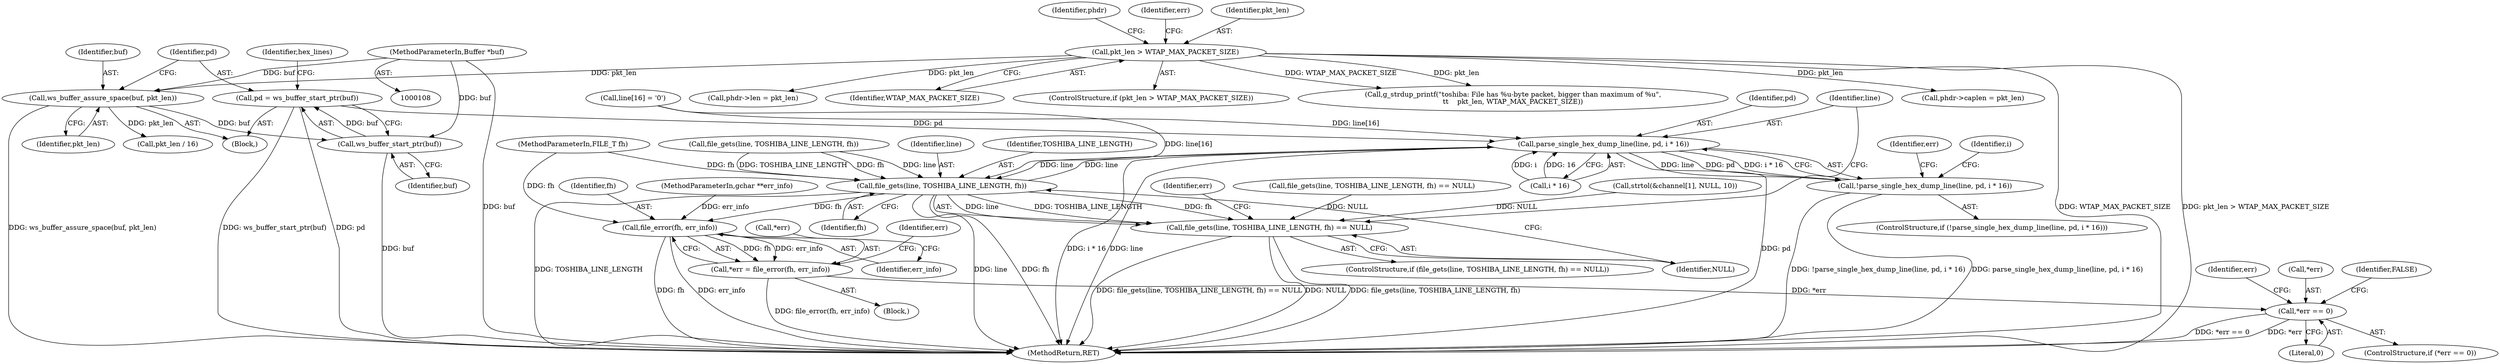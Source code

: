 digraph "0_wireshark_5efb45231671baa2db2011d8f67f9d6e72bc455b@pointer" {
"1000402" [label="(Call,pd = ws_buffer_start_ptr(buf))"];
"1000404" [label="(Call,ws_buffer_start_ptr(buf))"];
"1000399" [label="(Call,ws_buffer_assure_space(buf, pkt_len))"];
"1000111" [label="(MethodParameterIn,Buffer *buf)"];
"1000258" [label="(Call,pkt_len > WTAP_MAX_PACKET_SIZE)"];
"1000456" [label="(Call,parse_single_hex_dump_line(line, pd, i * 16))"];
"1000430" [label="(Call,file_gets(line, TOSHIBA_LINE_LENGTH, fh))"];
"1000429" [label="(Call,file_gets(line, TOSHIBA_LINE_LENGTH, fh) == NULL)"];
"1000439" [label="(Call,file_error(fh, err_info))"];
"1000436" [label="(Call,*err = file_error(fh, err_info))"];
"1000443" [label="(Call,*err == 0)"];
"1000455" [label="(Call,!parse_single_hex_dump_line(line, pd, i * 16))"];
"1000258" [label="(Call,pkt_len > WTAP_MAX_PACKET_SIZE)"];
"1000465" [label="(Identifier,err)"];
"1000400" [label="(Identifier,buf)"];
"1000438" [label="(Identifier,err)"];
"1000440" [label="(Identifier,fh)"];
"1000409" [label="(Call,pkt_len / 16)"];
"1000455" [label="(Call,!parse_single_hex_dump_line(line, pd, i * 16))"];
"1000114" [label="(Block,)"];
"1000443" [label="(Call,*err == 0)"];
"1000476" [label="(MethodReturn,RET)"];
"1000277" [label="(Identifier,phdr)"];
"1000436" [label="(Call,*err = file_error(fh, err_info))"];
"1000454" [label="(ControlStructure,if (!parse_single_hex_dump_line(line, pd, i * 16)))"];
"1000435" [label="(Block,)"];
"1000264" [label="(Identifier,err)"];
"1000458" [label="(Identifier,pd)"];
"1000399" [label="(Call,ws_buffer_assure_space(buf, pkt_len))"];
"1000433" [label="(Identifier,fh)"];
"1000257" [label="(ControlStructure,if (pkt_len > WTAP_MAX_PACKET_SIZE))"];
"1000429" [label="(Call,file_gets(line, TOSHIBA_LINE_LENGTH, fh) == NULL)"];
"1000198" [label="(Call,file_gets(line, TOSHIBA_LINE_LENGTH, fh))"];
"1000439" [label="(Call,file_error(fh, err_info))"];
"1000453" [label="(Identifier,FALSE)"];
"1000269" [label="(Call,g_strdup_printf(\"toshiba: File has %u-byte packet, bigger than maximum of %u\",\n\t\t    pkt_len, WTAP_MAX_PACKET_SIZE))"];
"1000441" [label="(Identifier,err_info)"];
"1000311" [label="(Call,phdr->caplen = pkt_len)"];
"1000442" [label="(ControlStructure,if (*err == 0))"];
"1000197" [label="(Call,file_gets(line, TOSHIBA_LINE_LENGTH, fh) == NULL)"];
"1000457" [label="(Identifier,line)"];
"1000402" [label="(Call,pd = ws_buffer_start_ptr(buf))"];
"1000259" [label="(Identifier,pkt_len)"];
"1000428" [label="(ControlStructure,if (file_gets(line, TOSHIBA_LINE_LENGTH, fh) == NULL))"];
"1000431" [label="(Identifier,line)"];
"1000407" [label="(Identifier,hex_lines)"];
"1000405" [label="(Identifier,buf)"];
"1000351" [label="(Call,strtol(&channel[1], NULL, 10))"];
"1000432" [label="(Identifier,TOSHIBA_LINE_LENGTH)"];
"1000111" [label="(MethodParameterIn,Buffer *buf)"];
"1000260" [label="(Identifier,WTAP_MAX_PACKET_SIZE)"];
"1000446" [label="(Literal,0)"];
"1000437" [label="(Call,*err)"];
"1000456" [label="(Call,parse_single_hex_dump_line(line, pd, i * 16))"];
"1000113" [label="(MethodParameterIn,gchar **err_info)"];
"1000450" [label="(Identifier,err)"];
"1000109" [label="(MethodParameterIn,FILE_T fh)"];
"1000430" [label="(Call,file_gets(line, TOSHIBA_LINE_LENGTH, fh))"];
"1000445" [label="(Identifier,err)"];
"1000434" [label="(Identifier,NULL)"];
"1000401" [label="(Identifier,pkt_len)"];
"1000426" [label="(Identifier,i)"];
"1000404" [label="(Call,ws_buffer_start_ptr(buf))"];
"1000444" [label="(Call,*err)"];
"1000316" [label="(Call,phdr->len = pkt_len)"];
"1000222" [label="(Call,line[16] = '\0')"];
"1000459" [label="(Call,i * 16)"];
"1000403" [label="(Identifier,pd)"];
"1000402" -> "1000114"  [label="AST: "];
"1000402" -> "1000404"  [label="CFG: "];
"1000403" -> "1000402"  [label="AST: "];
"1000404" -> "1000402"  [label="AST: "];
"1000407" -> "1000402"  [label="CFG: "];
"1000402" -> "1000476"  [label="DDG: ws_buffer_start_ptr(buf)"];
"1000402" -> "1000476"  [label="DDG: pd"];
"1000404" -> "1000402"  [label="DDG: buf"];
"1000402" -> "1000456"  [label="DDG: pd"];
"1000404" -> "1000405"  [label="CFG: "];
"1000405" -> "1000404"  [label="AST: "];
"1000404" -> "1000476"  [label="DDG: buf"];
"1000399" -> "1000404"  [label="DDG: buf"];
"1000111" -> "1000404"  [label="DDG: buf"];
"1000399" -> "1000114"  [label="AST: "];
"1000399" -> "1000401"  [label="CFG: "];
"1000400" -> "1000399"  [label="AST: "];
"1000401" -> "1000399"  [label="AST: "];
"1000403" -> "1000399"  [label="CFG: "];
"1000399" -> "1000476"  [label="DDG: ws_buffer_assure_space(buf, pkt_len)"];
"1000111" -> "1000399"  [label="DDG: buf"];
"1000258" -> "1000399"  [label="DDG: pkt_len"];
"1000399" -> "1000409"  [label="DDG: pkt_len"];
"1000111" -> "1000108"  [label="AST: "];
"1000111" -> "1000476"  [label="DDG: buf"];
"1000258" -> "1000257"  [label="AST: "];
"1000258" -> "1000260"  [label="CFG: "];
"1000259" -> "1000258"  [label="AST: "];
"1000260" -> "1000258"  [label="AST: "];
"1000264" -> "1000258"  [label="CFG: "];
"1000277" -> "1000258"  [label="CFG: "];
"1000258" -> "1000476"  [label="DDG: WTAP_MAX_PACKET_SIZE"];
"1000258" -> "1000476"  [label="DDG: pkt_len > WTAP_MAX_PACKET_SIZE"];
"1000258" -> "1000269"  [label="DDG: pkt_len"];
"1000258" -> "1000269"  [label="DDG: WTAP_MAX_PACKET_SIZE"];
"1000258" -> "1000311"  [label="DDG: pkt_len"];
"1000258" -> "1000316"  [label="DDG: pkt_len"];
"1000456" -> "1000455"  [label="AST: "];
"1000456" -> "1000459"  [label="CFG: "];
"1000457" -> "1000456"  [label="AST: "];
"1000458" -> "1000456"  [label="AST: "];
"1000459" -> "1000456"  [label="AST: "];
"1000455" -> "1000456"  [label="CFG: "];
"1000456" -> "1000476"  [label="DDG: i * 16"];
"1000456" -> "1000476"  [label="DDG: line"];
"1000456" -> "1000476"  [label="DDG: pd"];
"1000456" -> "1000430"  [label="DDG: line"];
"1000456" -> "1000455"  [label="DDG: line"];
"1000456" -> "1000455"  [label="DDG: pd"];
"1000456" -> "1000455"  [label="DDG: i * 16"];
"1000222" -> "1000456"  [label="DDG: line[16]"];
"1000430" -> "1000456"  [label="DDG: line"];
"1000459" -> "1000456"  [label="DDG: i"];
"1000459" -> "1000456"  [label="DDG: 16"];
"1000430" -> "1000429"  [label="AST: "];
"1000430" -> "1000433"  [label="CFG: "];
"1000431" -> "1000430"  [label="AST: "];
"1000432" -> "1000430"  [label="AST: "];
"1000433" -> "1000430"  [label="AST: "];
"1000434" -> "1000430"  [label="CFG: "];
"1000430" -> "1000476"  [label="DDG: TOSHIBA_LINE_LENGTH"];
"1000430" -> "1000476"  [label="DDG: line"];
"1000430" -> "1000476"  [label="DDG: fh"];
"1000430" -> "1000429"  [label="DDG: line"];
"1000430" -> "1000429"  [label="DDG: TOSHIBA_LINE_LENGTH"];
"1000430" -> "1000429"  [label="DDG: fh"];
"1000222" -> "1000430"  [label="DDG: line[16]"];
"1000198" -> "1000430"  [label="DDG: line"];
"1000198" -> "1000430"  [label="DDG: TOSHIBA_LINE_LENGTH"];
"1000198" -> "1000430"  [label="DDG: fh"];
"1000109" -> "1000430"  [label="DDG: fh"];
"1000430" -> "1000439"  [label="DDG: fh"];
"1000429" -> "1000428"  [label="AST: "];
"1000429" -> "1000434"  [label="CFG: "];
"1000434" -> "1000429"  [label="AST: "];
"1000438" -> "1000429"  [label="CFG: "];
"1000457" -> "1000429"  [label="CFG: "];
"1000429" -> "1000476"  [label="DDG: NULL"];
"1000429" -> "1000476"  [label="DDG: file_gets(line, TOSHIBA_LINE_LENGTH, fh)"];
"1000429" -> "1000476"  [label="DDG: file_gets(line, TOSHIBA_LINE_LENGTH, fh) == NULL"];
"1000351" -> "1000429"  [label="DDG: NULL"];
"1000197" -> "1000429"  [label="DDG: NULL"];
"1000439" -> "1000436"  [label="AST: "];
"1000439" -> "1000441"  [label="CFG: "];
"1000440" -> "1000439"  [label="AST: "];
"1000441" -> "1000439"  [label="AST: "];
"1000436" -> "1000439"  [label="CFG: "];
"1000439" -> "1000476"  [label="DDG: fh"];
"1000439" -> "1000476"  [label="DDG: err_info"];
"1000439" -> "1000436"  [label="DDG: fh"];
"1000439" -> "1000436"  [label="DDG: err_info"];
"1000109" -> "1000439"  [label="DDG: fh"];
"1000113" -> "1000439"  [label="DDG: err_info"];
"1000436" -> "1000435"  [label="AST: "];
"1000437" -> "1000436"  [label="AST: "];
"1000445" -> "1000436"  [label="CFG: "];
"1000436" -> "1000476"  [label="DDG: file_error(fh, err_info)"];
"1000436" -> "1000443"  [label="DDG: *err"];
"1000443" -> "1000442"  [label="AST: "];
"1000443" -> "1000446"  [label="CFG: "];
"1000444" -> "1000443"  [label="AST: "];
"1000446" -> "1000443"  [label="AST: "];
"1000450" -> "1000443"  [label="CFG: "];
"1000453" -> "1000443"  [label="CFG: "];
"1000443" -> "1000476"  [label="DDG: *err == 0"];
"1000443" -> "1000476"  [label="DDG: *err"];
"1000455" -> "1000454"  [label="AST: "];
"1000465" -> "1000455"  [label="CFG: "];
"1000426" -> "1000455"  [label="CFG: "];
"1000455" -> "1000476"  [label="DDG: !parse_single_hex_dump_line(line, pd, i * 16)"];
"1000455" -> "1000476"  [label="DDG: parse_single_hex_dump_line(line, pd, i * 16)"];
}
